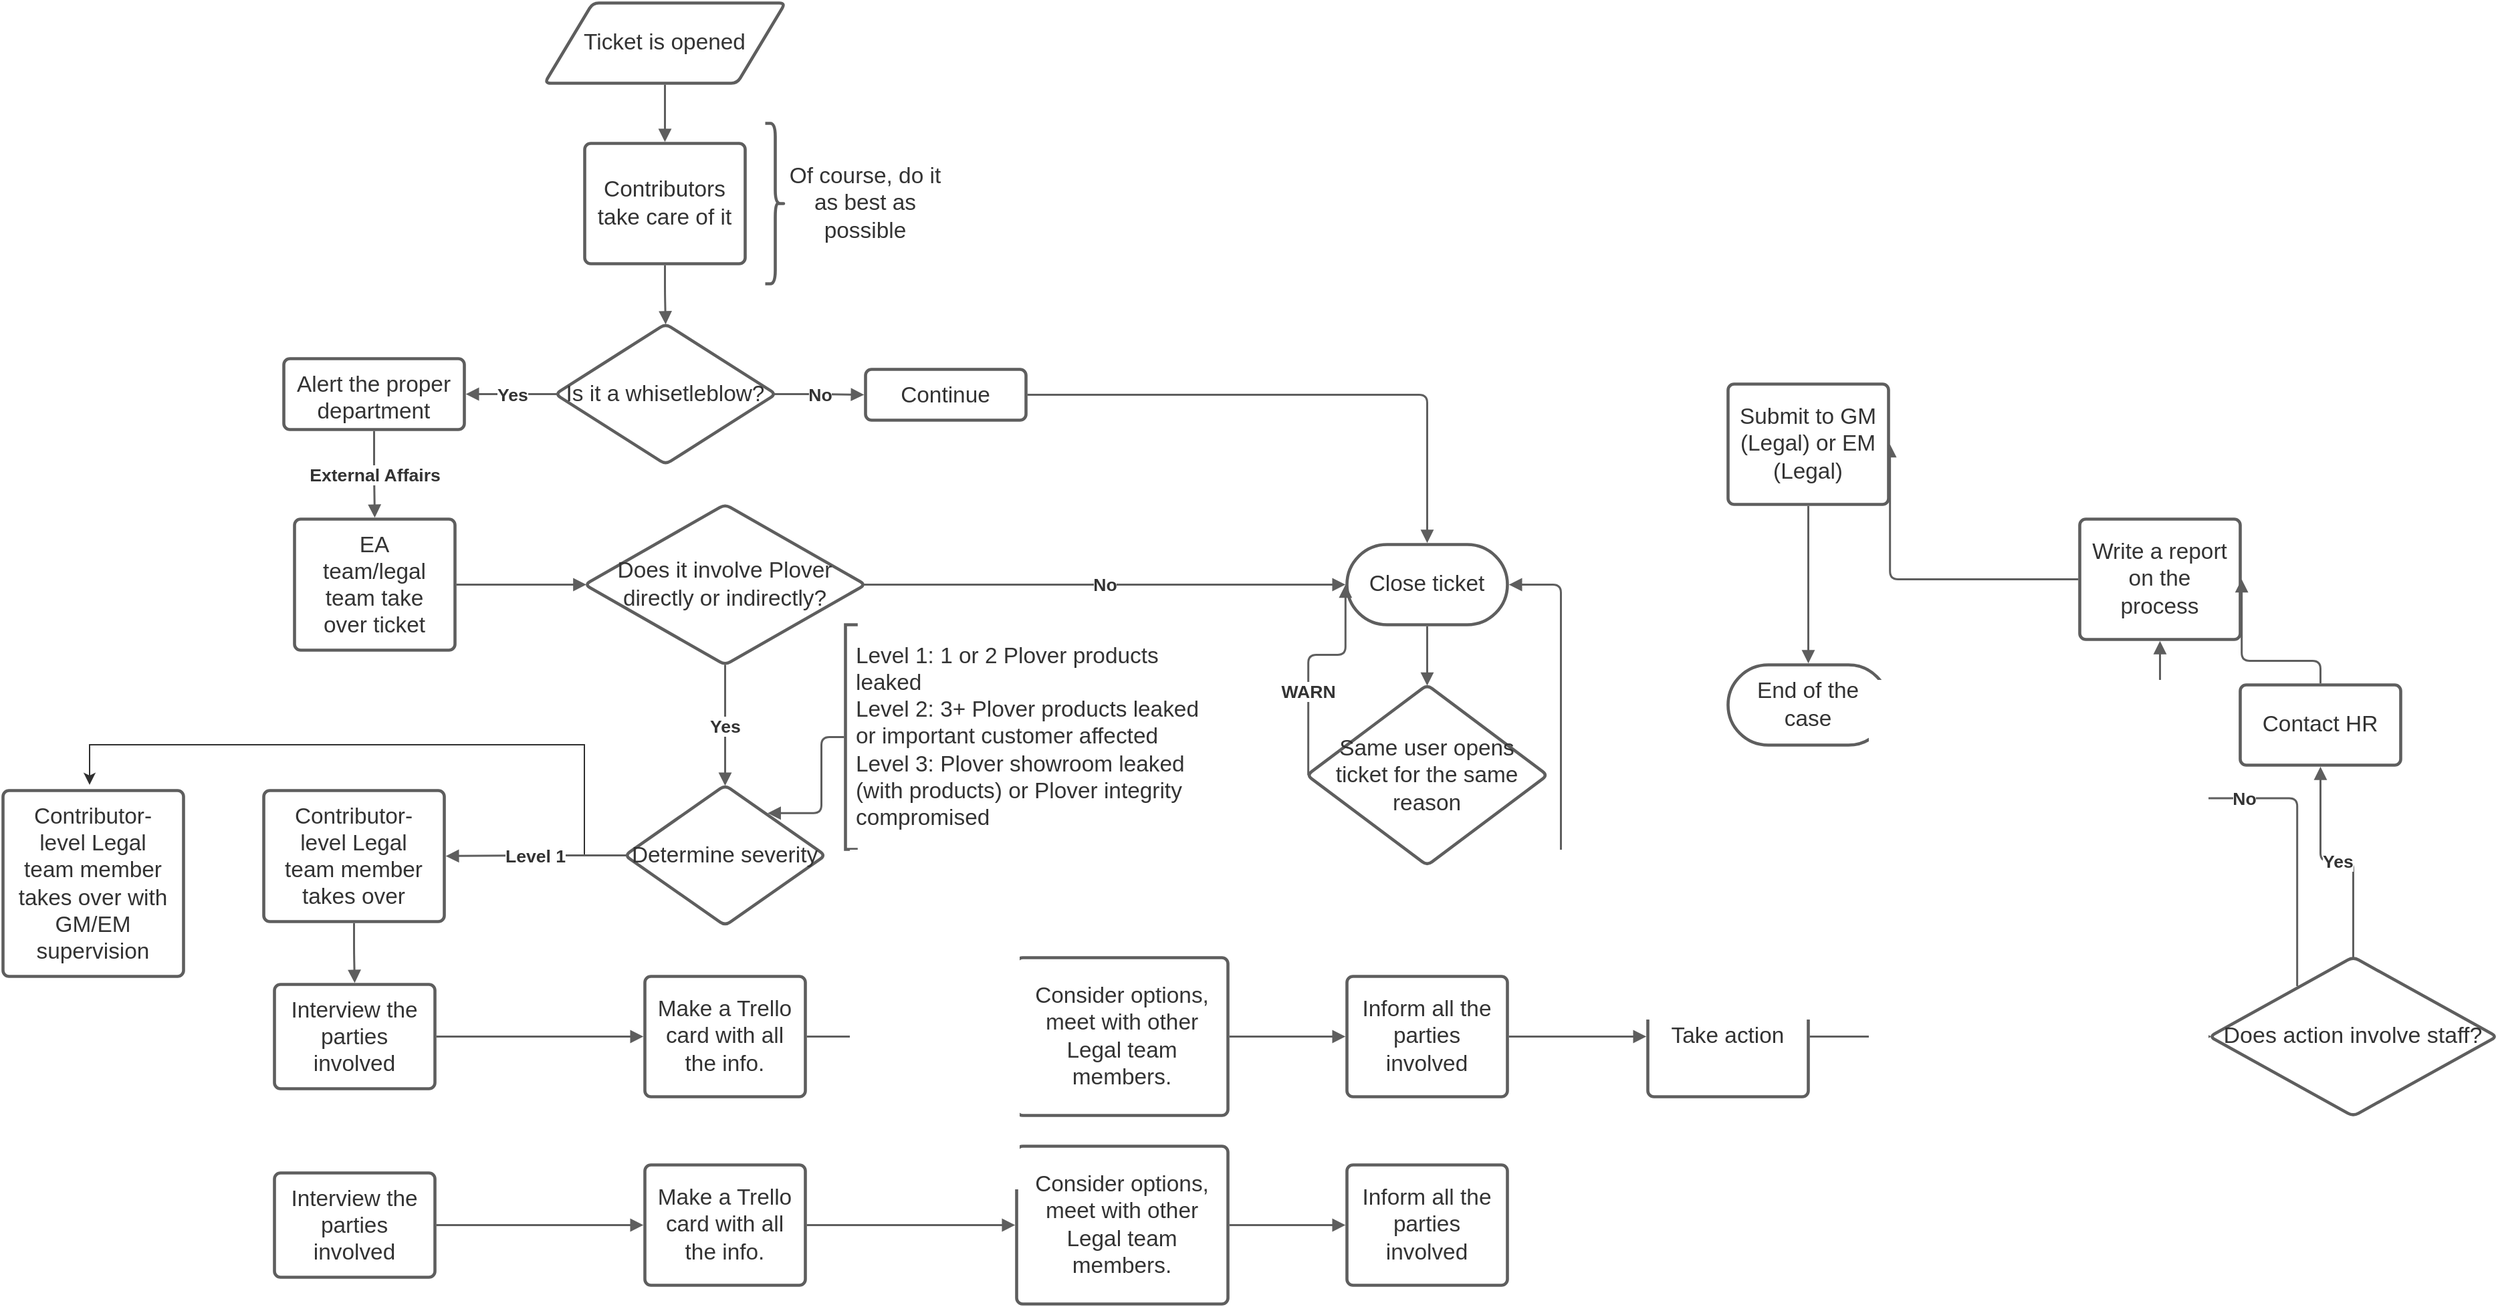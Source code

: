 <mxfile version="14.6.13" type="github"><diagram id="_Oj-c2wmKwDQSt-AS6IX" name="Page-1"><mxGraphModel dx="1240" dy="644" grid="1" gridSize="10" guides="1" tooltips="1" connect="1" arrows="1" fold="1" page="1" pageScale="1" pageWidth="827" pageHeight="1169" math="0" shadow="0"><root><mxCell id="0"/><mxCell id="1" parent="0"/><UserObject label="Ticket is opened" lucidchartObjectId="IXDDh~dM_vgv" id="rOXqwB_3zVNSecRi6AGg-1"><mxCell style="html=1;overflow=block;blockSpacing=1;whiteSpace=wrap;shape=parallelogram;perimeter=parallelogramPerimeter;anchorPointDirection=0;whiteSpace=wrap;fontSize=16.7;fontColor=#333333;spacing=3.8;strokeColor=#5e5e5e;strokeOpacity=100;rounded=1;absoluteArcSize=1;arcSize=9;strokeWidth=2.3;" vertex="1" parent="1"><mxGeometry x="660" y="15" width="180" height="60" as="geometry"/></mxCell></UserObject><UserObject label="Contributors take care of it" lucidchartObjectId="EYDD6k~qlUJM" id="rOXqwB_3zVNSecRi6AGg-2"><mxCell style="html=1;overflow=block;blockSpacing=1;whiteSpace=wrap;;whiteSpace=wrap;fontSize=16.7;fontColor=#333333;spacing=9;strokeColor=#5e5e5e;strokeOpacity=100;rounded=1;absoluteArcSize=1;arcSize=9;strokeWidth=2.3;" vertex="1" parent="1"><mxGeometry x="690" y="120" width="120" height="90" as="geometry"/></mxCell></UserObject><UserObject label="" lucidchartObjectId="QYDD0R_4If_x" id="rOXqwB_3zVNSecRi6AGg-3"><mxCell style="html=1;jettySize=18;whiteSpace=wrap;fontSize=13;strokeColor=#5E5E5E;strokeWidth=1.5;rounded=1;arcSize=12;edgeStyle=orthogonalEdgeStyle;startArrow=none;;endArrow=block;endFill=1;;exitX=0.5;exitY=1.019;exitPerimeter=0;entryX=0.5;entryY=-0.012;entryPerimeter=0;" edge="1" parent="1" source="rOXqwB_3zVNSecRi6AGg-1" target="rOXqwB_3zVNSecRi6AGg-2"><mxGeometry width="100" height="100" relative="1" as="geometry"><Array as="points"/></mxGeometry></mxCell></UserObject><mxCell id="rOXqwB_3zVNSecRi6AGg-4" value="" style="strokeColor=none;fillColor=none;whiteSpace=wrap;fontSize=16.7;fontColor=#333333;spacing=3.8;strokeOpacity=100;rounded=1;absoluteArcSize=1;arcSize=9;strokeWidth=2.3;html=1;" vertex="1" parent="1"><mxGeometry x="825" y="105" width="135" height="120" as="geometry"/></mxCell><mxCell id="rOXqwB_3zVNSecRi6AGg-5" value="" style="shape=curlyBracket;rounded=1;flipH=1;whiteSpace=wrap;fontSize=16.7;fontColor=#333333;spacing=3.8;strokeColor=#5e5e5e;strokeOpacity=100;strokeWidth=2.3;" vertex="1" parent="rOXqwB_3zVNSecRi6AGg-4"><mxGeometry width="15" height="120" as="geometry"/></mxCell><mxCell id="rOXqwB_3zVNSecRi6AGg-6" value="Of course, do it as best as possible" style="strokeColor=none;fillColor=none;whiteSpace=wrap;fontSize=16.7;fontColor=#333333;spacing=3.8;strokeOpacity=100;rounded=1;absoluteArcSize=1;arcSize=9;strokeWidth=2.3;" vertex="1" parent="rOXqwB_3zVNSecRi6AGg-4"><mxGeometry x="15" width="120" height="120" as="geometry"/></mxCell><UserObject label="Is it a whisetleblow?" lucidchartObjectId="YZDDHXIXtVoK" id="rOXqwB_3zVNSecRi6AGg-7"><mxCell style="html=1;overflow=block;blockSpacing=1;whiteSpace=wrap;rhombus;whiteSpace=wrap;fontSize=16.7;fontColor=#333333;spacing=3.8;strokeColor=#5e5e5e;strokeOpacity=100;rounded=1;absoluteArcSize=1;arcSize=9;strokeWidth=2.3;" vertex="1" parent="1"><mxGeometry x="668" y="255" width="165" height="105" as="geometry"/></mxCell></UserObject><UserObject label="" lucidchartObjectId="5ZDDuSpyy-_K" id="rOXqwB_3zVNSecRi6AGg-8"><mxCell style="html=1;jettySize=18;whiteSpace=wrap;fontSize=13;strokeColor=#5E5E5E;strokeWidth=1.5;rounded=1;arcSize=12;edgeStyle=orthogonalEdgeStyle;startArrow=none;;endArrow=block;endFill=1;;exitX=0.5;exitY=1.013;exitPerimeter=0;entryX=0.5;entryY=0.003;entryPerimeter=0;" edge="1" parent="1" source="rOXqwB_3zVNSecRi6AGg-2" target="rOXqwB_3zVNSecRi6AGg-7"><mxGeometry width="100" height="100" relative="1" as="geometry"><Array as="points"/></mxGeometry></mxCell></UserObject><UserObject label="" lucidchartObjectId="y0DD58__u9Sb" id="rOXqwB_3zVNSecRi6AGg-9"><mxCell style="html=1;jettySize=18;whiteSpace=wrap;fontSize=13.3;fontColor=#333333;fontStyle=1;strokeColor=#5E5E5E;strokeWidth=1.5;rounded=1;arcSize=12;edgeStyle=orthogonalEdgeStyle;startArrow=none;;endArrow=block;endFill=1;;exitX=0.992;exitY=0.5;exitPerimeter=0;entryX=-0.009;entryY=0.5;entryPerimeter=0;" edge="1" parent="1" source="rOXqwB_3zVNSecRi6AGg-7" target="rOXqwB_3zVNSecRi6AGg-11"><mxGeometry width="100" height="100" relative="1" as="geometry"><Array as="points"/></mxGeometry></mxCell></UserObject><mxCell id="rOXqwB_3zVNSecRi6AGg-10" value="No" style="text;html=1;resizable=0;labelBackgroundColor=#ffffff;align=center;verticalAlign=middle;fontStyle=1;fontColor=#333333;;fontSize=13.3;" vertex="1" parent="rOXqwB_3zVNSecRi6AGg-9"><mxGeometry relative="1" as="geometry"/></mxCell><UserObject label="Continue" lucidchartObjectId="I0DDC0zRGPlY" id="rOXqwB_3zVNSecRi6AGg-11"><mxCell style="html=1;overflow=block;blockSpacing=1;whiteSpace=wrap;;whiteSpace=wrap;fontSize=16.7;fontColor=#333333;spacing=9;strokeColor=#5e5e5e;strokeOpacity=100;rounded=1;absoluteArcSize=1;arcSize=9;strokeWidth=2.3;" vertex="1" parent="1"><mxGeometry x="900" y="289" width="120" height="38" as="geometry"/></mxCell></UserObject><UserObject label="Alert the proper department" lucidchartObjectId="80DDA15JNXUe" id="rOXqwB_3zVNSecRi6AGg-12"><mxCell style="html=1;overflow=block;blockSpacing=1;whiteSpace=wrap;;whiteSpace=wrap;fontSize=16.7;fontColor=#333333;spacing=9;strokeColor=#5e5e5e;strokeOpacity=100;rounded=1;absoluteArcSize=1;arcSize=9;strokeWidth=2.3;" vertex="1" parent="1"><mxGeometry x="465" y="281" width="135" height="53" as="geometry"/></mxCell></UserObject><UserObject label="" lucidchartObjectId="e1DDGYzkht0N" id="rOXqwB_3zVNSecRi6AGg-13"><mxCell style="html=1;jettySize=18;whiteSpace=wrap;fontSize=13.3;fontColor=#333333;fontStyle=1;strokeColor=#5E5E5E;strokeWidth=1.5;rounded=1;arcSize=12;edgeStyle=orthogonalEdgeStyle;startArrow=none;;endArrow=block;endFill=1;;exitX=0.008;exitY=0.5;exitPerimeter=0;entryX=1.008;entryY=0.5;entryPerimeter=0;" edge="1" parent="1" source="rOXqwB_3zVNSecRi6AGg-7" target="rOXqwB_3zVNSecRi6AGg-12"><mxGeometry width="100" height="100" relative="1" as="geometry"><Array as="points"/></mxGeometry></mxCell></UserObject><mxCell id="rOXqwB_3zVNSecRi6AGg-14" value="Yes" style="text;html=1;resizable=0;labelBackgroundColor=#ffffff;align=center;verticalAlign=middle;fontStyle=1;fontColor=#333333;;fontSize=13.3;" vertex="1" parent="rOXqwB_3zVNSecRi6AGg-13"><mxGeometry relative="1" as="geometry"/></mxCell><UserObject label="EA team/legal team take over ticket" lucidchartObjectId="02DDOMuM8Ttm" id="rOXqwB_3zVNSecRi6AGg-15"><mxCell style="html=1;overflow=block;blockSpacing=1;whiteSpace=wrap;;whiteSpace=wrap;fontSize=16.7;fontColor=#333333;spacing=9;strokeColor=#5e5e5e;strokeOpacity=100;rounded=1;absoluteArcSize=1;arcSize=9;strokeWidth=2.3;" vertex="1" parent="1"><mxGeometry x="473" y="401" width="120" height="98" as="geometry"/></mxCell></UserObject><UserObject label="" lucidchartObjectId="22DDndJ-itN~" id="rOXqwB_3zVNSecRi6AGg-16"><mxCell style="html=1;jettySize=18;whiteSpace=wrap;fontSize=13;strokeColor=#5E5E5E;strokeWidth=1.5;rounded=1;arcSize=12;edgeStyle=orthogonalEdgeStyle;startArrow=none;;endArrow=block;endFill=1;;exitX=0.5;exitY=1.021;exitPerimeter=0;entryX=0.5;entryY=-0.011;entryPerimeter=0;" edge="1" parent="1" source="rOXqwB_3zVNSecRi6AGg-12" target="rOXqwB_3zVNSecRi6AGg-15"><mxGeometry width="100" height="100" relative="1" as="geometry"><Array as="points"/></mxGeometry></mxCell></UserObject><mxCell id="rOXqwB_3zVNSecRi6AGg-17" value="External Affairs" style="text;html=1;resizable=0;labelBackgroundColor=#ffffff;align=center;verticalAlign=middle;fontStyle=1;fontColor=#333333;;fontSize=13.3;" vertex="1" parent="rOXqwB_3zVNSecRi6AGg-16"><mxGeometry relative="1" as="geometry"/></mxCell><UserObject label="Does it involve Plover directly or indirectly?" lucidchartObjectId="x3DDViFyel2m" id="rOXqwB_3zVNSecRi6AGg-18"><mxCell style="html=1;overflow=block;blockSpacing=1;whiteSpace=wrap;rhombus;whiteSpace=wrap;fontSize=16.7;fontColor=#333333;spacing=3.8;strokeColor=#5e5e5e;strokeOpacity=100;rounded=1;absoluteArcSize=1;arcSize=9;strokeWidth=2.3;" vertex="1" parent="1"><mxGeometry x="690" y="390" width="210" height="120" as="geometry"/></mxCell></UserObject><UserObject label="" lucidchartObjectId="N3DDJdNh9ivM" id="rOXqwB_3zVNSecRi6AGg-19"><mxCell style="html=1;jettySize=18;whiteSpace=wrap;fontSize=13;strokeColor=#5E5E5E;strokeWidth=1.5;rounded=1;arcSize=12;edgeStyle=orthogonalEdgeStyle;startArrow=none;;endArrow=block;endFill=1;;exitX=1.009;exitY=0.5;exitPerimeter=0;entryX=0.006;entryY=0.5;entryPerimeter=0;" edge="1" parent="1" source="rOXqwB_3zVNSecRi6AGg-15" target="rOXqwB_3zVNSecRi6AGg-18"><mxGeometry width="100" height="100" relative="1" as="geometry"><Array as="points"/></mxGeometry></mxCell></UserObject><UserObject label="Close ticket" lucidchartObjectId="H4DDmJO7xdRc" id="rOXqwB_3zVNSecRi6AGg-20"><mxCell style="html=1;overflow=block;blockSpacing=1;whiteSpace=wrap;rounded=1;arcSize=50;whiteSpace=wrap;fontSize=16.7;fontColor=#333333;spacing=3.8;strokeColor=#5e5e5e;strokeOpacity=100;strokeWidth=2.3;" vertex="1" parent="1"><mxGeometry x="1260" y="420" width="120" height="60" as="geometry"/></mxCell></UserObject><UserObject label="" lucidchartObjectId="T4DDkySWn5ov" id="rOXqwB_3zVNSecRi6AGg-21"><mxCell style="html=1;jettySize=18;whiteSpace=wrap;fontSize=13;strokeColor=#5E5E5E;strokeWidth=1.5;rounded=1;arcSize=12;edgeStyle=orthogonalEdgeStyle;startArrow=none;;endArrow=block;endFill=1;;exitX=1.009;exitY=0.5;exitPerimeter=0;entryX=0.5;entryY=-0.019;entryPerimeter=0;" edge="1" parent="1" source="rOXqwB_3zVNSecRi6AGg-11" target="rOXqwB_3zVNSecRi6AGg-20"><mxGeometry width="100" height="100" relative="1" as="geometry"><Array as="points"/></mxGeometry></mxCell></UserObject><UserObject label="" lucidchartObjectId="24DDNj4tF5-R" id="rOXqwB_3zVNSecRi6AGg-22"><mxCell style="html=1;jettySize=18;whiteSpace=wrap;fontSize=13.3;fontColor=#333333;fontStyle=1;strokeColor=#5E5E5E;strokeWidth=1.5;rounded=1;arcSize=12;edgeStyle=orthogonalEdgeStyle;startArrow=none;;endArrow=block;endFill=1;;exitX=0.994;exitY=0.5;exitPerimeter=0;entryX=-0.009;entryY=0.5;entryPerimeter=0;" edge="1" parent="1" source="rOXqwB_3zVNSecRi6AGg-18" target="rOXqwB_3zVNSecRi6AGg-20"><mxGeometry width="100" height="100" relative="1" as="geometry"><Array as="points"/></mxGeometry></mxCell></UserObject><mxCell id="rOXqwB_3zVNSecRi6AGg-23" value="No" style="text;html=1;resizable=0;labelBackgroundColor=#ffffff;align=center;verticalAlign=middle;fontStyle=1;fontColor=#333333;;fontSize=13.3;" vertex="1" parent="rOXqwB_3zVNSecRi6AGg-22"><mxGeometry relative="1" as="geometry"/></mxCell><UserObject label="Same user opens ticket for the same reason" lucidchartObjectId="c5DD-TAG2u.." id="rOXqwB_3zVNSecRi6AGg-24"><mxCell style="html=1;overflow=block;blockSpacing=1;whiteSpace=wrap;rhombus;whiteSpace=wrap;fontSize=16.7;fontColor=#333333;spacing=3.8;strokeColor=#5e5e5e;strokeOpacity=100;rounded=1;absoluteArcSize=1;arcSize=9;strokeWidth=2.3;" vertex="1" parent="1"><mxGeometry x="1230" y="525" width="180" height="135" as="geometry"/></mxCell></UserObject><UserObject label="" lucidchartObjectId="u5DD0T0PqOZf" id="rOXqwB_3zVNSecRi6AGg-25"><mxCell style="html=1;jettySize=18;whiteSpace=wrap;fontSize=13;strokeColor=#5E5E5E;strokeWidth=1.5;rounded=1;arcSize=12;edgeStyle=orthogonalEdgeStyle;startArrow=none;;endArrow=block;endFill=1;;exitX=0.5;exitY=1.019;exitPerimeter=0;entryX=0.5;entryY=0.004;entryPerimeter=0;" edge="1" parent="1" source="rOXqwB_3zVNSecRi6AGg-20" target="rOXqwB_3zVNSecRi6AGg-24"><mxGeometry width="100" height="100" relative="1" as="geometry"><Array as="points"/></mxGeometry></mxCell></UserObject><UserObject label="" lucidchartObjectId="y5DD4BRuqcgU" id="rOXqwB_3zVNSecRi6AGg-26"><mxCell style="html=1;jettySize=18;whiteSpace=wrap;fontSize=13;strokeColor=#5E5E5E;strokeWidth=1.5;rounded=1;arcSize=12;edgeStyle=orthogonalEdgeStyle;startArrow=none;;endArrow=block;endFill=1;;exitX=0.006;exitY=0.5;exitPerimeter=0;entryX=-0.009;entryY=0.5;entryPerimeter=0;" edge="1" parent="1" source="rOXqwB_3zVNSecRi6AGg-24" target="rOXqwB_3zVNSecRi6AGg-20"><mxGeometry width="100" height="100" relative="1" as="geometry"><Array as="points"/></mxGeometry></mxCell></UserObject><mxCell id="rOXqwB_3zVNSecRi6AGg-27" value="WARN" style="text;html=1;resizable=0;labelBackgroundColor=#ffffff;align=center;verticalAlign=middle;fontStyle=1;fontColor=#333333;;fontSize=13.3;" vertex="1" parent="rOXqwB_3zVNSecRi6AGg-26"><mxGeometry x="-0.266" relative="1" as="geometry"/></mxCell><UserObject label="" lucidchartObjectId="45DDsq~UsSS_" id="rOXqwB_3zVNSecRi6AGg-28"><mxCell style="html=1;jettySize=18;whiteSpace=wrap;fontSize=13.3;fontColor=#333333;fontStyle=1;strokeColor=#5E5E5E;strokeWidth=1.5;rounded=1;arcSize=12;edgeStyle=orthogonalEdgeStyle;startArrow=none;;endArrow=block;endFill=1;;exitX=0.5;exitY=0.999;exitPerimeter=0;entryX=0.5;entryY=0.004;entryPerimeter=0;" edge="1" parent="1" source="rOXqwB_3zVNSecRi6AGg-18" target="rOXqwB_3zVNSecRi6AGg-30"><mxGeometry width="100" height="100" relative="1" as="geometry"><Array as="points"/></mxGeometry></mxCell></UserObject><mxCell id="rOXqwB_3zVNSecRi6AGg-29" value="Yes" style="text;html=1;resizable=0;labelBackgroundColor=#ffffff;align=center;verticalAlign=middle;fontStyle=1;fontColor=#333333;;fontSize=13.3;" vertex="1" parent="rOXqwB_3zVNSecRi6AGg-28"><mxGeometry relative="1" as="geometry"/></mxCell><mxCell id="rOXqwB_3zVNSecRi6AGg-77" style="edgeStyle=orthogonalEdgeStyle;rounded=0;orthogonalLoop=1;jettySize=auto;html=1;strokeColor=#303030;" edge="1" parent="1" source="rOXqwB_3zVNSecRi6AGg-30"><mxGeometry relative="1" as="geometry"><mxPoint x="320" y="600" as="targetPoint"/><Array as="points"><mxPoint x="690" y="653"/><mxPoint x="690" y="570"/><mxPoint x="320" y="570"/></Array></mxGeometry></mxCell><UserObject label="Determine severity" lucidchartObjectId="a6DDHZqHAU0q" id="rOXqwB_3zVNSecRi6AGg-30"><mxCell style="html=1;overflow=block;blockSpacing=1;whiteSpace=wrap;rhombus;whiteSpace=wrap;fontSize=16.7;fontColor=#333333;spacing=3.8;strokeColor=#5e5e5e;strokeOpacity=100;rounded=1;absoluteArcSize=1;arcSize=9;strokeWidth=2.3;" vertex="1" parent="1"><mxGeometry x="720" y="600" width="150" height="105" as="geometry"/></mxCell></UserObject><mxCell id="rOXqwB_3zVNSecRi6AGg-31" value="Level 1: 1 or 2 Plover products &#9;&#9;&#9;   leaked &#xA;Level 2: 3+ Plover products &#9;&#9; &#9;&#9;   leaked or important &#9;&#9;   &#9;         customer affected&#xA;Level 3: Plover showroom leaked &#9;&#9;  (with products) or Plover &#9;&#9;   integrity compromised" style="group;spacingLeft=8;align=left;spacing=0;strokeColor=none;whiteSpace=wrap;fontSize=16.7;fontColor=#333333;strokeOpacity=100;fillOpacity=0;rounded=1;absoluteArcSize=1;arcSize=9;fillColor=#ffffff;strokeWidth=2.3;verticalAlign=middle;html=1;" vertex="1" parent="1"><mxGeometry x="885" y="480" width="270" height="168" as="geometry"/></mxCell><mxCell id="rOXqwB_3zVNSecRi6AGg-32" value="" style="shape=partialRectangle;right=0;fillColor=none;whiteSpace=wrap;fontSize=16.7;fontColor=#333333;strokeColor=#5e5e5e;strokeWidth=2.3;" vertex="1" parent="rOXqwB_3zVNSecRi6AGg-31"><mxGeometry width="8" height="168" relative="1" as="geometry"/></mxCell><UserObject label="" lucidchartObjectId="V8DDlnldFJzG" id="rOXqwB_3zVNSecRi6AGg-35"><mxCell style="html=1;jettySize=18;whiteSpace=wrap;fontSize=13;strokeColor=#5E5E5E;strokeWidth=1.5;rounded=1;arcSize=12;edgeStyle=orthogonalEdgeStyle;startArrow=none;;endArrow=block;endFill=1;;exitX=-0.004;exitY=0.5;exitPerimeter=0;entryX=0.712;entryY=0.199;entryPerimeter=0;" edge="1" parent="1" source="rOXqwB_3zVNSecRi6AGg-31" target="rOXqwB_3zVNSecRi6AGg-30"><mxGeometry width="100" height="100" relative="1" as="geometry"><Array as="points"/></mxGeometry></mxCell></UserObject><UserObject label="" lucidchartObjectId="i9DDMGyEqkWq" id="rOXqwB_3zVNSecRi6AGg-36"><mxCell style="html=1;jettySize=18;whiteSpace=wrap;fontSize=13.3;fontColor=#333333;fontStyle=1;strokeColor=#5E5E5E;strokeWidth=1.5;rounded=1;arcSize=12;edgeStyle=orthogonalEdgeStyle;startArrow=none;;endArrow=block;endFill=1;;exitX=0.008;exitY=0.5;exitPerimeter=0;entryX=1.008;entryY=0.5;entryPerimeter=0;" edge="1" parent="1" source="rOXqwB_3zVNSecRi6AGg-30" target="rOXqwB_3zVNSecRi6AGg-38"><mxGeometry width="100" height="100" relative="1" as="geometry"><Array as="points"/></mxGeometry></mxCell></UserObject><mxCell id="rOXqwB_3zVNSecRi6AGg-37" value="Level 1" style="text;html=1;resizable=0;labelBackgroundColor=#ffffff;align=center;verticalAlign=middle;fontStyle=1;fontColor=#333333;;fontSize=13.3;" vertex="1" parent="rOXqwB_3zVNSecRi6AGg-36"><mxGeometry relative="1" as="geometry"/></mxCell><UserObject label="Contributor-level Legal team member takes over" lucidchartObjectId="k9DDnTDdrT-N" id="rOXqwB_3zVNSecRi6AGg-38"><mxCell style="html=1;overflow=block;blockSpacing=1;whiteSpace=wrap;;whiteSpace=wrap;fontSize=16.7;fontColor=#333333;spacing=9;strokeColor=#5E5E5E;rounded=1;absoluteArcSize=1;arcSize=9;strokeWidth=2.3;" vertex="1" parent="1"><mxGeometry x="450" y="604" width="135" height="98" as="geometry"/></mxCell></UserObject><UserObject label="Interview the parties involved" lucidchartObjectId="3jEDHWsNU-vQ" id="rOXqwB_3zVNSecRi6AGg-39"><mxCell style="html=1;overflow=block;blockSpacing=1;whiteSpace=wrap;;whiteSpace=wrap;fontSize=16.7;fontColor=#333333;spacing=9;strokeColor=#5e5e5e;strokeOpacity=100;rounded=1;absoluteArcSize=1;arcSize=9;strokeWidth=2.3;" vertex="1" parent="1"><mxGeometry x="458" y="749" width="120" height="78" as="geometry"/></mxCell></UserObject><UserObject label="" lucidchartObjectId="7jEDrIoH_VId" id="rOXqwB_3zVNSecRi6AGg-40"><mxCell style="html=1;jettySize=18;whiteSpace=wrap;fontSize=13;strokeColor=#5E5E5E;strokeWidth=1.5;rounded=1;arcSize=12;edgeStyle=orthogonalEdgeStyle;startArrow=none;;endArrow=block;endFill=1;;exitX=0.5;exitY=1.011;exitPerimeter=0;entryX=0.5;entryY=-0.014;entryPerimeter=0;" edge="1" parent="1" source="rOXqwB_3zVNSecRi6AGg-38" target="rOXqwB_3zVNSecRi6AGg-39"><mxGeometry width="100" height="100" relative="1" as="geometry"><Array as="points"/></mxGeometry></mxCell></UserObject><UserObject label="Make a Trello card with all the info." lucidchartObjectId="lkEDaWoSYWa-" id="rOXqwB_3zVNSecRi6AGg-41"><mxCell style="html=1;overflow=block;blockSpacing=1;whiteSpace=wrap;;whiteSpace=wrap;fontSize=16.7;fontColor=#333333;spacing=9;strokeColor=#5e5e5e;strokeOpacity=100;rounded=1;absoluteArcSize=1;arcSize=9;strokeWidth=2.3;" vertex="1" parent="1"><mxGeometry x="735" y="743" width="120" height="90" as="geometry"/></mxCell></UserObject><UserObject label="" lucidchartObjectId="TkEDcE1.3REi" id="rOXqwB_3zVNSecRi6AGg-42"><mxCell style="html=1;jettySize=18;whiteSpace=wrap;fontSize=13;strokeColor=#5E5E5E;strokeWidth=1.5;rounded=1;arcSize=12;edgeStyle=orthogonalEdgeStyle;startArrow=none;;endArrow=block;endFill=1;;exitX=1.009;exitY=0.5;exitPerimeter=0;entryX=-0.009;entryY=0.5;entryPerimeter=0;" edge="1" parent="1" source="rOXqwB_3zVNSecRi6AGg-39" target="rOXqwB_3zVNSecRi6AGg-41"><mxGeometry width="100" height="100" relative="1" as="geometry"><Array as="points"/></mxGeometry></mxCell></UserObject><UserObject label="Consider options, meet with other Legal team members." lucidchartObjectId="1kEDgN8tKts8" id="rOXqwB_3zVNSecRi6AGg-43"><mxCell style="html=1;overflow=block;blockSpacing=1;whiteSpace=wrap;;whiteSpace=wrap;fontSize=16.7;fontColor=#333333;spacing=9;strokeColor=#5e5e5e;strokeOpacity=100;rounded=1;absoluteArcSize=1;arcSize=9;strokeWidth=2.3;" vertex="1" parent="1"><mxGeometry x="1013" y="729" width="158" height="118" as="geometry"/></mxCell></UserObject><UserObject label="" lucidchartObjectId="MlEDpCHJ5cM6" id="rOXqwB_3zVNSecRi6AGg-44"><mxCell style="html=1;jettySize=18;whiteSpace=wrap;fontSize=13;strokeColor=#5E5E5E;strokeWidth=1.5;rounded=1;arcSize=12;edgeStyle=orthogonalEdgeStyle;startArrow=none;;endArrow=block;endFill=1;;exitX=1.009;exitY=0.5;exitPerimeter=0;entryX=-0.007;entryY=0.5;entryPerimeter=0;" edge="1" parent="1" source="rOXqwB_3zVNSecRi6AGg-41" target="rOXqwB_3zVNSecRi6AGg-43"><mxGeometry width="100" height="100" relative="1" as="geometry"><Array as="points"/></mxGeometry></mxCell></UserObject><UserObject label="Inform all the parties involved" lucidchartObjectId="VlEDCqgYlr7M" id="rOXqwB_3zVNSecRi6AGg-45"><mxCell style="html=1;overflow=block;blockSpacing=1;whiteSpace=wrap;;whiteSpace=wrap;fontSize=16.7;fontColor=#333333;spacing=9;strokeColor=#5e5e5e;strokeOpacity=100;rounded=1;absoluteArcSize=1;arcSize=9;strokeWidth=2.3;" vertex="1" parent="1"><mxGeometry x="1260" y="743" width="120" height="90" as="geometry"/></mxCell></UserObject><UserObject label="" lucidchartObjectId="7lEDtqv.kI_V" id="rOXqwB_3zVNSecRi6AGg-46"><mxCell style="html=1;jettySize=18;whiteSpace=wrap;fontSize=13;strokeColor=#5E5E5E;strokeWidth=1.5;rounded=1;arcSize=12;edgeStyle=orthogonalEdgeStyle;startArrow=none;;endArrow=block;endFill=1;;exitX=1.007;exitY=0.5;exitPerimeter=0;entryX=-0.009;entryY=0.5;entryPerimeter=0;" edge="1" parent="1" source="rOXqwB_3zVNSecRi6AGg-43" target="rOXqwB_3zVNSecRi6AGg-45"><mxGeometry width="100" height="100" relative="1" as="geometry"><Array as="points"/></mxGeometry></mxCell></UserObject><UserObject label="Take action" lucidchartObjectId="cmEDYQ.MPToP" id="rOXqwB_3zVNSecRi6AGg-47"><mxCell style="html=1;overflow=block;blockSpacing=1;whiteSpace=wrap;;whiteSpace=wrap;fontSize=16.7;fontColor=#333333;spacing=9;strokeColor=#5e5e5e;strokeOpacity=100;rounded=1;absoluteArcSize=1;arcSize=9;strokeWidth=2.3;" vertex="1" parent="1"><mxGeometry x="1485" y="743" width="120" height="90" as="geometry"/></mxCell></UserObject><UserObject label="&lt;font style=&quot;font-size: 17px&quot;&gt;Does action involve staff?&lt;/font&gt;" lucidchartObjectId="qmED6a~udlw6" id="rOXqwB_3zVNSecRi6AGg-48"><mxCell style="html=1;overflow=block;blockSpacing=1;whiteSpace=wrap;rhombus;whiteSpace=wrap;fontSize=16.7;fontColor=#333333;spacing=3.8;strokeColor=#5e5e5e;strokeOpacity=100;rounded=1;absoluteArcSize=1;arcSize=9;strokeWidth=2.3;" vertex="1" parent="1"><mxGeometry x="1905" y="728.5" width="215" height="119" as="geometry"/></mxCell></UserObject><UserObject label="" lucidchartObjectId="KmEDZq6dgixC" id="rOXqwB_3zVNSecRi6AGg-49"><mxCell style="html=1;jettySize=18;whiteSpace=wrap;fontSize=13;strokeColor=#5E5E5E;strokeWidth=1.5;rounded=1;arcSize=12;edgeStyle=orthogonalEdgeStyle;startArrow=none;;endArrow=block;endFill=1;;exitX=1.009;exitY=0.5;exitPerimeter=0;entryX=-0.009;entryY=0.5;entryPerimeter=0;" edge="1" parent="1" source="rOXqwB_3zVNSecRi6AGg-45" target="rOXqwB_3zVNSecRi6AGg-47"><mxGeometry width="100" height="100" relative="1" as="geometry"><Array as="points"/></mxGeometry></mxCell></UserObject><UserObject label="" lucidchartObjectId="9mEDw0mcLWSL" id="rOXqwB_3zVNSecRi6AGg-50"><mxCell style="html=1;overflow=block;blockSpacing=1;whiteSpace=wrap;shape=mxgraph.flowchart.or;whiteSpace=wrap;fontSize=13;spacing=3.8;strokeColor=#5e5e5e;strokeOpacity=100;rounded=1;absoluteArcSize=1;arcSize=9;strokeWidth=2.3;" vertex="1" parent="1"><mxGeometry x="1710" y="758" width="60" height="60" as="geometry"/></mxCell></UserObject><UserObject label="" lucidchartObjectId="tnEDy3R5PmWz" id="rOXqwB_3zVNSecRi6AGg-51"><mxCell style="html=1;jettySize=18;whiteSpace=wrap;fontSize=13;strokeColor=#5E5E5E;strokeWidth=1.5;rounded=1;arcSize=12;edgeStyle=orthogonalEdgeStyle;startArrow=none;;endArrow=block;endFill=1;;exitX=1.009;exitY=0.5;exitPerimeter=0;entryX=-0.019;entryY=0.5;entryPerimeter=0;" edge="1" parent="1" source="rOXqwB_3zVNSecRi6AGg-47" target="rOXqwB_3zVNSecRi6AGg-50"><mxGeometry width="100" height="100" relative="1" as="geometry"><Array as="points"/></mxGeometry></mxCell></UserObject><UserObject label="" lucidchartObjectId="BnED-8la0jvS" id="rOXqwB_3zVNSecRi6AGg-52"><mxCell style="html=1;jettySize=18;whiteSpace=wrap;fontSize=13;strokeColor=#5E5E5E;strokeWidth=1.5;rounded=1;arcSize=12;edgeStyle=orthogonalEdgeStyle;startArrow=none;;endArrow=block;endFill=1;;exitX=0.5;exitY=-0.019;exitPerimeter=0;entryX=1.009;entryY=0.5;entryPerimeter=0;" edge="1" parent="1" source="rOXqwB_3zVNSecRi6AGg-50" target="rOXqwB_3zVNSecRi6AGg-20"><mxGeometry width="100" height="100" relative="1" as="geometry"><Array as="points"><mxPoint x="1740" y="730"/><mxPoint x="1420" y="730"/><mxPoint x="1420" y="450"/></Array></mxGeometry></mxCell></UserObject><UserObject label="" lucidchartObjectId="GnED~heq3.G6" id="rOXqwB_3zVNSecRi6AGg-53"><mxCell style="html=1;jettySize=18;whiteSpace=wrap;fontSize=13;strokeColor=#5E5E5E;strokeWidth=1.5;rounded=1;arcSize=12;edgeStyle=orthogonalEdgeStyle;startArrow=none;;endArrow=block;endFill=1;;exitX=1.019;exitY=0.5;exitPerimeter=0;entryX=0.007;entryY=0.5;entryPerimeter=0;" edge="1" parent="1" source="rOXqwB_3zVNSecRi6AGg-50" target="rOXqwB_3zVNSecRi6AGg-48"><mxGeometry width="100" height="100" relative="1" as="geometry"><Array as="points"/></mxGeometry></mxCell></UserObject><UserObject label="" lucidchartObjectId="1nEDbzo6jjFs" id="rOXqwB_3zVNSecRi6AGg-54"><mxCell style="html=1;jettySize=18;whiteSpace=wrap;fontSize=13.3;fontColor=#333333;fontStyle=1;strokeColor=#5E5E5E;strokeWidth=1.5;rounded=1;arcSize=12;edgeStyle=orthogonalEdgeStyle;startArrow=none;;endArrow=block;endFill=1;;exitX=0.5;exitY=0.004;exitPerimeter=0;entryX=0.5;entryY=1.019;entryPerimeter=0;" edge="1" parent="1" source="rOXqwB_3zVNSecRi6AGg-48" target="rOXqwB_3zVNSecRi6AGg-56"><mxGeometry width="100" height="100" relative="1" as="geometry"><Array as="points"/></mxGeometry></mxCell></UserObject><mxCell id="rOXqwB_3zVNSecRi6AGg-55" value="Yes" style="text;html=1;resizable=0;labelBackgroundColor=#ffffff;align=center;verticalAlign=middle;fontStyle=1;fontColor=#333333;;fontSize=13.3;" vertex="1" parent="rOXqwB_3zVNSecRi6AGg-54"><mxGeometry relative="1" as="geometry"/></mxCell><UserObject label="Contact HR" lucidchartObjectId="3nED_sa1dsWR" id="rOXqwB_3zVNSecRi6AGg-56"><mxCell style="html=1;overflow=block;blockSpacing=1;whiteSpace=wrap;;whiteSpace=wrap;fontSize=16.7;fontColor=#333333;spacing=9;strokeColor=#5E5E5E;rounded=1;absoluteArcSize=1;arcSize=9;strokeWidth=2.3;" vertex="1" parent="1"><mxGeometry x="1928" y="525" width="120" height="60" as="geometry"/></mxCell></UserObject><UserObject label="" lucidchartObjectId="foEDuIBkdtHx" id="rOXqwB_3zVNSecRi6AGg-57"><mxCell style="html=1;jettySize=18;whiteSpace=wrap;fontSize=13.3;fontColor=#333333;fontStyle=1;strokeColor=#5E5E5E;strokeWidth=1.5;rounded=1;arcSize=12;edgeStyle=orthogonalEdgeStyle;startArrow=none;;endArrow=block;endFill=1;;exitX=0.305;exitY=0.183;exitPerimeter=0;entryX=0.5;entryY=1.013;entryPerimeter=0;" edge="1" parent="1" source="rOXqwB_3zVNSecRi6AGg-48" target="rOXqwB_3zVNSecRi6AGg-59"><mxGeometry width="100" height="100" relative="1" as="geometry"><Array as="points"/></mxGeometry></mxCell></UserObject><mxCell id="rOXqwB_3zVNSecRi6AGg-58" value="No" style="text;html=1;resizable=0;labelBackgroundColor=#ffffff;align=center;verticalAlign=middle;fontStyle=1;fontColor=#333333;;fontSize=13.3;" vertex="1" parent="rOXqwB_3zVNSecRi6AGg-57"><mxGeometry relative="1" as="geometry"/></mxCell><UserObject label="Write a report on the process" lucidchartObjectId="goEDJb9uMNd_" id="rOXqwB_3zVNSecRi6AGg-59"><mxCell style="html=1;overflow=block;blockSpacing=1;whiteSpace=wrap;;whiteSpace=wrap;fontSize=16.7;fontColor=#333333;spacing=9;strokeColor=#5E5E5E;rounded=1;absoluteArcSize=1;arcSize=9;strokeWidth=2.3;" vertex="1" parent="1"><mxGeometry x="1808" y="401" width="120" height="90" as="geometry"/></mxCell></UserObject><UserObject label="" lucidchartObjectId="CoEDYCYAk3~1" id="rOXqwB_3zVNSecRi6AGg-60"><mxCell style="html=1;jettySize=18;whiteSpace=wrap;fontSize=13;strokeColor=#5E5E5E;strokeWidth=1.5;rounded=1;arcSize=12;edgeStyle=orthogonalEdgeStyle;startArrow=none;;endArrow=block;endFill=1;;exitX=0.5;exitY=-0.019;exitPerimeter=0;entryX=1.009;entryY=0.5;entryPerimeter=0;" edge="1" parent="1" source="rOXqwB_3zVNSecRi6AGg-56" target="rOXqwB_3zVNSecRi6AGg-59"><mxGeometry width="100" height="100" relative="1" as="geometry"><Array as="points"/></mxGeometry></mxCell></UserObject><UserObject label="" lucidchartObjectId="IoEDmHj5jith" id="rOXqwB_3zVNSecRi6AGg-61"><mxCell style="html=1;jettySize=18;whiteSpace=wrap;fontSize=13;strokeColor=#5E5E5E;strokeWidth=1.5;rounded=1;arcSize=12;edgeStyle=orthogonalEdgeStyle;startArrow=none;;endArrow=block;endFill=1;;exitX=-0.009;exitY=0.5;exitPerimeter=0;entryX=1.009;entryY=0.5;entryPerimeter=0;" edge="1" parent="1" source="rOXqwB_3zVNSecRi6AGg-59" target="rOXqwB_3zVNSecRi6AGg-62"><mxGeometry width="100" height="100" relative="1" as="geometry"><Array as="points"/></mxGeometry></mxCell></UserObject><UserObject label="Submit to GM (Legal) or EM (Legal)" lucidchartObjectId="JoEDZuZ4PdnZ" id="rOXqwB_3zVNSecRi6AGg-62"><mxCell style="html=1;overflow=block;blockSpacing=1;whiteSpace=wrap;;whiteSpace=wrap;fontSize=16.7;fontColor=#333333;spacing=9;strokeColor=#5E5E5E;rounded=1;absoluteArcSize=1;arcSize=9;strokeWidth=2.3;" vertex="1" parent="1"><mxGeometry x="1545" y="300" width="120" height="90" as="geometry"/></mxCell></UserObject><UserObject label="End of the case" lucidchartObjectId="upEDrIJdkb8G" id="rOXqwB_3zVNSecRi6AGg-63"><mxCell style="html=1;overflow=block;blockSpacing=1;whiteSpace=wrap;rounded=1;arcSize=50;whiteSpace=wrap;fontSize=16.7;fontColor=#333333;spacing=3.8;strokeColor=#5e5e5e;strokeOpacity=100;strokeWidth=2.3;" vertex="1" parent="1"><mxGeometry x="1545" y="510" width="120" height="60" as="geometry"/></mxCell></UserObject><UserObject label="" lucidchartObjectId="MpEDAt1w_uCB" id="rOXqwB_3zVNSecRi6AGg-64"><mxCell style="html=1;jettySize=18;whiteSpace=wrap;fontSize=13;strokeColor=#5E5E5E;strokeWidth=1.5;rounded=1;arcSize=12;edgeStyle=orthogonalEdgeStyle;startArrow=none;;endArrow=block;endFill=1;;exitX=0.5;exitY=1.013;exitPerimeter=0;entryX=0.5;entryY=-0.019;entryPerimeter=0;" edge="1" parent="1" source="rOXqwB_3zVNSecRi6AGg-62" target="rOXqwB_3zVNSecRi6AGg-63"><mxGeometry width="100" height="100" relative="1" as="geometry"><Array as="points"><mxPoint x="1605" y="470"/><mxPoint x="1605" y="470"/></Array></mxGeometry></mxCell></UserObject><UserObject label="Interview the parties involved" lucidchartObjectId="hqEDrXdxle57" id="rOXqwB_3zVNSecRi6AGg-65"><mxCell style="html=1;overflow=block;blockSpacing=1;whiteSpace=wrap;;whiteSpace=wrap;fontSize=16.7;fontColor=#333333;spacing=9;strokeColor=#5e5e5e;strokeOpacity=100;rounded=1;absoluteArcSize=1;arcSize=9;strokeWidth=2.3;" vertex="1" parent="1"><mxGeometry x="458" y="890" width="120" height="78" as="geometry"/></mxCell></UserObject><UserObject label="Make a Trello card with all the info." lucidchartObjectId="hqEDs6yVUbT5" id="rOXqwB_3zVNSecRi6AGg-66"><mxCell style="html=1;overflow=block;blockSpacing=1;whiteSpace=wrap;;whiteSpace=wrap;fontSize=16.7;fontColor=#333333;spacing=9;strokeColor=#5e5e5e;strokeOpacity=100;rounded=1;absoluteArcSize=1;arcSize=9;strokeWidth=2.3;" vertex="1" parent="1"><mxGeometry x="735" y="884" width="120" height="90" as="geometry"/></mxCell></UserObject><UserObject label="" lucidchartObjectId="hqEDZFYXyNE-" id="rOXqwB_3zVNSecRi6AGg-67"><mxCell style="html=1;jettySize=18;whiteSpace=wrap;fontSize=13;strokeColor=#5E5E5E;strokeWidth=1.5;rounded=1;arcSize=12;edgeStyle=orthogonalEdgeStyle;startArrow=none;;endArrow=block;endFill=1;;exitX=1.009;exitY=0.5;exitPerimeter=0;entryX=-0.009;entryY=0.5;entryPerimeter=0;" edge="1" parent="1" source="rOXqwB_3zVNSecRi6AGg-65" target="rOXqwB_3zVNSecRi6AGg-66"><mxGeometry width="100" height="100" relative="1" as="geometry"><Array as="points"/></mxGeometry></mxCell></UserObject><UserObject label="Consider options, meet with other Legal team members." lucidchartObjectId="hqEDzJt~u0qP" id="rOXqwB_3zVNSecRi6AGg-68"><mxCell style="html=1;overflow=block;blockSpacing=1;whiteSpace=wrap;;whiteSpace=wrap;fontSize=16.7;fontColor=#333333;spacing=9;strokeColor=#5e5e5e;strokeOpacity=100;rounded=1;absoluteArcSize=1;arcSize=9;strokeWidth=2.3;" vertex="1" parent="1"><mxGeometry x="1013" y="870" width="158" height="118" as="geometry"/></mxCell></UserObject><UserObject label="" lucidchartObjectId="hqEDnRyQi4Ez" id="rOXqwB_3zVNSecRi6AGg-69"><mxCell style="html=1;jettySize=18;whiteSpace=wrap;fontSize=13;strokeColor=#5E5E5E;strokeWidth=1.5;rounded=1;arcSize=12;edgeStyle=orthogonalEdgeStyle;startArrow=none;;endArrow=block;endFill=1;;exitX=1.009;exitY=0.5;exitPerimeter=0;entryX=-0.007;entryY=0.5;entryPerimeter=0;" edge="1" parent="1" source="rOXqwB_3zVNSecRi6AGg-66" target="rOXqwB_3zVNSecRi6AGg-68"><mxGeometry width="100" height="100" relative="1" as="geometry"><Array as="points"/></mxGeometry></mxCell></UserObject><UserObject label="Inform all the parties involved" lucidchartObjectId="hqEDKGiuaKN8" id="rOXqwB_3zVNSecRi6AGg-70"><mxCell style="html=1;overflow=block;blockSpacing=1;whiteSpace=wrap;;whiteSpace=wrap;fontSize=16.7;fontColor=#333333;spacing=9;strokeColor=#5e5e5e;strokeOpacity=100;rounded=1;absoluteArcSize=1;arcSize=9;strokeWidth=2.3;" vertex="1" parent="1"><mxGeometry x="1260" y="884" width="120" height="90" as="geometry"/></mxCell></UserObject><UserObject label="" lucidchartObjectId="hqED_EfRx32R" id="rOXqwB_3zVNSecRi6AGg-71"><mxCell style="html=1;jettySize=18;whiteSpace=wrap;fontSize=13;strokeColor=#5E5E5E;strokeWidth=1.5;rounded=1;arcSize=12;edgeStyle=orthogonalEdgeStyle;startArrow=none;;endArrow=block;endFill=1;;exitX=1.007;exitY=0.5;exitPerimeter=0;entryX=-0.009;entryY=0.5;entryPerimeter=0;" edge="1" parent="1" source="rOXqwB_3zVNSecRi6AGg-68" target="rOXqwB_3zVNSecRi6AGg-70"><mxGeometry width="100" height="100" relative="1" as="geometry"><Array as="points"/></mxGeometry></mxCell></UserObject><UserObject label="Contributor-level Legal team member takes over with GM/EM supervision" lucidchartObjectId="crEDSrbjGPza" id="rOXqwB_3zVNSecRi6AGg-74"><mxCell style="html=1;overflow=block;blockSpacing=1;whiteSpace=wrap;;whiteSpace=wrap;fontSize=16.7;fontColor=#333333;spacing=9;strokeColor=#5E5E5E;rounded=1;absoluteArcSize=1;arcSize=9;strokeWidth=2.3;" vertex="1" parent="1"><mxGeometry x="255" y="604" width="135" height="139" as="geometry"/></mxCell></UserObject></root></mxGraphModel></diagram></mxfile>